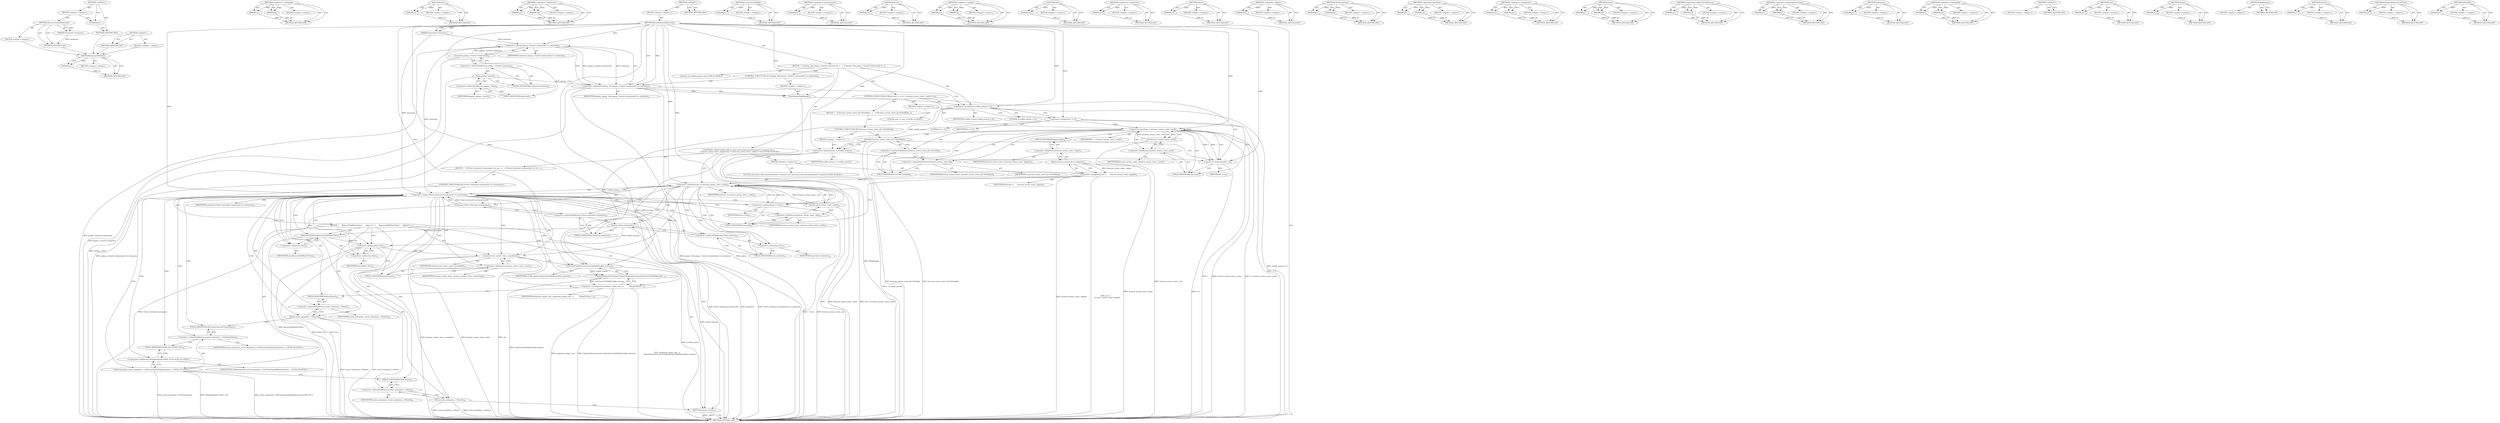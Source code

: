 digraph "&lt;global&gt;" {
vulnerable_218 [label=<(METHOD,RemoveChildView)>];
vulnerable_219 [label=<(PARAM,p1)>];
vulnerable_220 [label=<(BLOCK,&lt;empty&gt;,&lt;empty&gt;)>];
vulnerable_221 [label=<(METHOD_RETURN,ANY)>];
vulnerable_201 [label=<(METHOD,&lt;operator&gt;.notEquals)>];
vulnerable_202 [label=<(PARAM,p1)>];
vulnerable_203 [label=<(PARAM,p2)>];
vulnerable_204 [label=<(BLOCK,&lt;empty&gt;,&lt;empty&gt;)>];
vulnerable_205 [label=<(METHOD_RETURN,ANY)>];
vulnerable_158 [label=<(METHOD,host)>];
vulnerable_159 [label=<(PARAM,p1)>];
vulnerable_160 [label=<(BLOCK,&lt;empty&gt;,&lt;empty&gt;)>];
vulnerable_161 [label=<(METHOD_RETURN,ANY)>];
vulnerable_179 [label=<(METHOD,&lt;operator&gt;.fieldAccess)>];
vulnerable_180 [label=<(PARAM,p1)>];
vulnerable_181 [label=<(PARAM,p2)>];
vulnerable_182 [label=<(BLOCK,&lt;empty&gt;,&lt;empty&gt;)>];
vulnerable_183 [label=<(METHOD_RETURN,ANY)>];
vulnerable_6 [label=<(METHOD,&lt;global&gt;)<SUB>1</SUB>>];
vulnerable_7 [label=<(BLOCK,&lt;empty&gt;,&lt;empty&gt;)<SUB>1</SUB>>];
vulnerable_8 [label=<(METHOD,BrowserActionRemoved)<SUB>1</SUB>>];
vulnerable_9 [label=<(PARAM,Extension* extension)<SUB>1</SUB>>];
vulnerable_10 [label=<(BLOCK,{
  if (popup_ &amp;&amp; popup_-&gt;host()-&gt;extension() =...,{
  if (popup_ &amp;&amp; popup_-&gt;host()-&gt;extension() =...)<SUB>1</SUB>>];
vulnerable_11 [label=<(CONTROL_STRUCTURE,IF,if (popup_ &amp;&amp; popup_-&gt;host()-&gt;extension() == extension))<SUB>2</SUB>>];
vulnerable_12 [label=<(&lt;operator&gt;.logicalAnd,popup_ &amp;&amp; popup_-&gt;host()-&gt;extension() == extension)<SUB>2</SUB>>];
vulnerable_13 [label=<(IDENTIFIER,popup_,popup_ &amp;&amp; popup_-&gt;host()-&gt;extension() == extension)<SUB>2</SUB>>];
vulnerable_14 [label=<(&lt;operator&gt;.equals,popup_-&gt;host()-&gt;extension() == extension)<SUB>2</SUB>>];
vulnerable_15 [label=<(extension,popup_-&gt;host()-&gt;extension())<SUB>2</SUB>>];
vulnerable_16 [label=<(&lt;operator&gt;.indirectFieldAccess,popup_-&gt;host()-&gt;extension)<SUB>2</SUB>>];
vulnerable_17 [label=<(host,popup_-&gt;host())<SUB>2</SUB>>];
vulnerable_18 [label=<(&lt;operator&gt;.indirectFieldAccess,popup_-&gt;host)<SUB>2</SUB>>];
vulnerable_19 [label=<(IDENTIFIER,popup_,popup_-&gt;host())<SUB>2</SUB>>];
vulnerable_20 [label=<(FIELD_IDENTIFIER,host,host)<SUB>2</SUB>>];
vulnerable_21 [label=<(FIELD_IDENTIFIER,extension,extension)<SUB>2</SUB>>];
vulnerable_22 [label=<(IDENTIFIER,extension,popup_-&gt;host()-&gt;extension() == extension)<SUB>2</SUB>>];
vulnerable_23 [label=<(BLOCK,&lt;empty&gt;,&lt;empty&gt;)<SUB>3</SUB>>];
vulnerable_24 [label=<(HidePopup,HidePopup())<SUB>3</SUB>>];
vulnerable_25 [label="<(LOCAL,int visible_actions: int)<SUB>4</SUB>>"];
vulnerable_26 [label=<(&lt;operator&gt;.assignment,visible_actions = 0)<SUB>4</SUB>>];
vulnerable_27 [label=<(IDENTIFIER,visible_actions,visible_actions = 0)<SUB>4</SUB>>];
vulnerable_28 [label=<(LITERAL,0,visible_actions = 0)<SUB>4</SUB>>];
vulnerable_29 [label=<(CONTROL_STRUCTURE,FOR,for (size_t i = 0;i &lt; browser_action_views_.size();++i))<SUB>5</SUB>>];
vulnerable_30 [label=<(BLOCK,&lt;empty&gt;,&lt;empty&gt;)<SUB>5</SUB>>];
vulnerable_31 [label="<(LOCAL,size_t i: size_t)<SUB>5</SUB>>"];
vulnerable_32 [label=<(&lt;operator&gt;.assignment,i = 0)<SUB>5</SUB>>];
vulnerable_33 [label=<(IDENTIFIER,i,i = 0)<SUB>5</SUB>>];
vulnerable_34 [label=<(LITERAL,0,i = 0)<SUB>5</SUB>>];
vulnerable_35 [label=<(&lt;operator&gt;.lessThan,i &lt; browser_action_views_.size())<SUB>5</SUB>>];
vulnerable_36 [label=<(IDENTIFIER,i,i &lt; browser_action_views_.size())<SUB>5</SUB>>];
vulnerable_37 [label=<(size,browser_action_views_.size())<SUB>5</SUB>>];
vulnerable_38 [label=<(&lt;operator&gt;.fieldAccess,browser_action_views_.size)<SUB>5</SUB>>];
vulnerable_39 [label=<(IDENTIFIER,browser_action_views_,browser_action_views_.size())<SUB>5</SUB>>];
vulnerable_40 [label=<(FIELD_IDENTIFIER,size,size)<SUB>5</SUB>>];
vulnerable_41 [label=<(&lt;operator&gt;.preIncrement,++i)<SUB>5</SUB>>];
vulnerable_42 [label=<(IDENTIFIER,i,++i)<SUB>5</SUB>>];
vulnerable_43 [label=<(BLOCK,{
    if (browser_action_views_[i]-&gt;IsVisible()...,{
    if (browser_action_views_[i]-&gt;IsVisible()...)<SUB>5</SUB>>];
vulnerable_44 [label=<(CONTROL_STRUCTURE,IF,if (browser_action_views_[i]-&gt;IsVisible()))<SUB>6</SUB>>];
vulnerable_45 [label=<(IsVisible,browser_action_views_[i]-&gt;IsVisible())<SUB>6</SUB>>];
vulnerable_46 [label=<(&lt;operator&gt;.indirectFieldAccess,browser_action_views_[i]-&gt;IsVisible)<SUB>6</SUB>>];
vulnerable_47 [label=<(&lt;operator&gt;.indirectIndexAccess,browser_action_views_[i])<SUB>6</SUB>>];
vulnerable_48 [label=<(IDENTIFIER,browser_action_views_,browser_action_views_[i]-&gt;IsVisible())<SUB>6</SUB>>];
vulnerable_49 [label=<(IDENTIFIER,i,browser_action_views_[i]-&gt;IsVisible())<SUB>6</SUB>>];
vulnerable_50 [label=<(FIELD_IDENTIFIER,IsVisible,IsVisible)<SUB>6</SUB>>];
vulnerable_51 [label=<(BLOCK,&lt;empty&gt;,&lt;empty&gt;)<SUB>7</SUB>>];
vulnerable_52 [label=<(&lt;operator&gt;.preIncrement,++visible_actions)<SUB>7</SUB>>];
vulnerable_53 [label=<(IDENTIFIER,visible_actions,++visible_actions)<SUB>7</SUB>>];
vulnerable_54 [label="<(CONTROL_STRUCTURE,FOR,for (std::vector&lt;BrowserActionView*&gt;::iterator iter =
       browser_action_views_.begin();iter != browser_action_views_.end();++iter))<SUB>9</SUB>>"];
vulnerable_55 [label=<(BLOCK,&lt;empty&gt;,&lt;empty&gt;)<SUB>9</SUB>>];
vulnerable_56 [label="<(LOCAL,std.vector&lt;BrowserActionView*&gt;.iterator iter: std.vector&lt;BrowserActionView*&gt;.iterator)<SUB>9</SUB>>"];
vulnerable_57 [label=<(&lt;operator&gt;.assignment,iter =
       browser_action_views_.begin())<SUB>9</SUB>>];
vulnerable_58 [label=<(IDENTIFIER,iter,iter =
       browser_action_views_.begin())<SUB>9</SUB>>];
vulnerable_59 [label=<(begin,browser_action_views_.begin())<SUB>10</SUB>>];
vulnerable_60 [label=<(&lt;operator&gt;.fieldAccess,browser_action_views_.begin)<SUB>10</SUB>>];
vulnerable_61 [label=<(IDENTIFIER,browser_action_views_,browser_action_views_.begin())<SUB>10</SUB>>];
vulnerable_62 [label=<(FIELD_IDENTIFIER,begin,begin)<SUB>10</SUB>>];
vulnerable_63 [label=<(&lt;operator&gt;.notEquals,iter != browser_action_views_.end())<SUB>10</SUB>>];
vulnerable_64 [label=<(IDENTIFIER,iter,iter != browser_action_views_.end())<SUB>10</SUB>>];
vulnerable_65 [label=<(end,browser_action_views_.end())<SUB>10</SUB>>];
vulnerable_66 [label=<(&lt;operator&gt;.fieldAccess,browser_action_views_.end)<SUB>10</SUB>>];
vulnerable_67 [label=<(IDENTIFIER,browser_action_views_,browser_action_views_.end())<SUB>10</SUB>>];
vulnerable_68 [label=<(FIELD_IDENTIFIER,end,end)<SUB>10</SUB>>];
vulnerable_69 [label=<(&lt;operator&gt;.preIncrement,++iter)<SUB>11</SUB>>];
vulnerable_70 [label=<(IDENTIFIER,iter,++iter)<SUB>11</SUB>>];
vulnerable_71 [label=<(BLOCK,{
    if ((*iter)-&gt;button()-&gt;extension() == ext...,{
    if ((*iter)-&gt;button()-&gt;extension() == ext...)<SUB>11</SUB>>];
vulnerable_72 [label=<(CONTROL_STRUCTURE,IF,if ((*iter)-&gt;button()-&gt;extension() == extension))<SUB>12</SUB>>];
vulnerable_73 [label=<(&lt;operator&gt;.equals,(*iter)-&gt;button()-&gt;extension() == extension)<SUB>12</SUB>>];
vulnerable_74 [label=<(extension,(*iter)-&gt;button()-&gt;extension())<SUB>12</SUB>>];
vulnerable_75 [label=<(&lt;operator&gt;.indirectFieldAccess,(*iter)-&gt;button()-&gt;extension)<SUB>12</SUB>>];
vulnerable_76 [label=<(button,(*iter)-&gt;button())<SUB>12</SUB>>];
vulnerable_77 [label=<(&lt;operator&gt;.indirectFieldAccess,(*iter)-&gt;button)<SUB>12</SUB>>];
vulnerable_78 [label=<(&lt;operator&gt;.indirection,*iter)<SUB>12</SUB>>];
vulnerable_79 [label=<(IDENTIFIER,iter,(*iter)-&gt;button())<SUB>12</SUB>>];
vulnerable_80 [label=<(FIELD_IDENTIFIER,button,button)<SUB>12</SUB>>];
vulnerable_81 [label=<(FIELD_IDENTIFIER,extension,extension)<SUB>12</SUB>>];
vulnerable_82 [label=<(IDENTIFIER,extension,(*iter)-&gt;button()-&gt;extension() == extension)<SUB>12</SUB>>];
vulnerable_83 [label=<(BLOCK,{
      RemoveChildView(*iter);
      delete *i...,{
      RemoveChildView(*iter);
      delete *i...)<SUB>12</SUB>>];
vulnerable_84 [label=<(RemoveChildView,RemoveChildView(*iter))<SUB>13</SUB>>];
vulnerable_85 [label=<(&lt;operator&gt;.indirection,*iter)<SUB>13</SUB>>];
vulnerable_86 [label=<(IDENTIFIER,iter,RemoveChildView(*iter))<SUB>13</SUB>>];
vulnerable_87 [label=<(&lt;operator&gt;.delete,delete *iter)<SUB>14</SUB>>];
vulnerable_88 [label=<(&lt;operator&gt;.indirection,*iter)<SUB>14</SUB>>];
vulnerable_89 [label=<(IDENTIFIER,iter,delete *iter)<SUB>14</SUB>>];
vulnerable_90 [label=<(erase,browser_action_views_.erase(iter))<SUB>15</SUB>>];
vulnerable_91 [label=<(&lt;operator&gt;.fieldAccess,browser_action_views_.erase)<SUB>15</SUB>>];
vulnerable_92 [label=<(IDENTIFIER,browser_action_views_,browser_action_views_.erase(iter))<SUB>15</SUB>>];
vulnerable_93 [label=<(FIELD_IDENTIFIER,erase,erase)<SUB>15</SUB>>];
vulnerable_94 [label=<(IDENTIFIER,iter,browser_action_views_.erase(iter))<SUB>15</SUB>>];
vulnerable_95 [label=<(&lt;operator&gt;.assignment,animation_target_size_ =
          ClampToNeare...)<SUB>16</SUB>>];
vulnerable_96 [label=<(IDENTIFIER,animation_target_size_,animation_target_size_ =
          ClampToNeare...)<SUB>16</SUB>>];
vulnerable_97 [label=<(ClampToNearestIconCount,ClampToNearestIconCount(IconCountToWidth(visibl...)<SUB>17</SUB>>];
vulnerable_98 [label=<(IconCountToWidth,IconCountToWidth(visible_actions))<SUB>17</SUB>>];
vulnerable_99 [label=<(IDENTIFIER,visible_actions,IconCountToWidth(visible_actions))<SUB>17</SUB>>];
vulnerable_100 [label=<(Reset,resize_animation_-&gt;Reset())<SUB>18</SUB>>];
vulnerable_101 [label=<(&lt;operator&gt;.indirectFieldAccess,resize_animation_-&gt;Reset)<SUB>18</SUB>>];
vulnerable_102 [label=<(IDENTIFIER,resize_animation_,resize_animation_-&gt;Reset())<SUB>18</SUB>>];
vulnerable_103 [label=<(FIELD_IDENTIFIER,Reset,Reset)<SUB>18</SUB>>];
vulnerable_104 [label="<(SetTweenType,resize_animation_-&gt;SetTweenType(SlideAnimation:...)<SUB>19</SUB>>"];
vulnerable_105 [label=<(&lt;operator&gt;.indirectFieldAccess,resize_animation_-&gt;SetTweenType)<SUB>19</SUB>>];
vulnerable_106 [label="<(IDENTIFIER,resize_animation_,resize_animation_-&gt;SetTweenType(SlideAnimation:...)<SUB>19</SUB>>"];
vulnerable_107 [label=<(FIELD_IDENTIFIER,SetTweenType,SetTweenType)<SUB>19</SUB>>];
vulnerable_108 [label="<(&lt;operator&gt;.fieldAccess,SlideAnimation::EASE_OUT)<SUB>19</SUB>>"];
vulnerable_109 [label="<(IDENTIFIER,SlideAnimation,resize_animation_-&gt;SetTweenType(SlideAnimation:...)<SUB>19</SUB>>"];
vulnerable_110 [label=<(FIELD_IDENTIFIER,EASE_OUT,EASE_OUT)<SUB>19</SUB>>];
vulnerable_111 [label=<(Show,resize_animation_-&gt;Show())<SUB>20</SUB>>];
vulnerable_112 [label=<(&lt;operator&gt;.indirectFieldAccess,resize_animation_-&gt;Show)<SUB>20</SUB>>];
vulnerable_113 [label=<(IDENTIFIER,resize_animation_,resize_animation_-&gt;Show())<SUB>20</SUB>>];
vulnerable_114 [label=<(FIELD_IDENTIFIER,Show,Show)<SUB>20</SUB>>];
vulnerable_115 [label=<(RETURN,return;,return;)<SUB>21</SUB>>];
vulnerable_116 [label=<(METHOD_RETURN,void)<SUB>1</SUB>>];
vulnerable_118 [label=<(METHOD_RETURN,ANY)<SUB>1</SUB>>];
vulnerable_235 [label=<(METHOD,IconCountToWidth)>];
vulnerable_236 [label=<(PARAM,p1)>];
vulnerable_237 [label=<(BLOCK,&lt;empty&gt;,&lt;empty&gt;)>];
vulnerable_238 [label=<(METHOD_RETURN,ANY)>];
vulnerable_184 [label=<(METHOD,&lt;operator&gt;.preIncrement)>];
vulnerable_185 [label=<(PARAM,p1)>];
vulnerable_186 [label=<(BLOCK,&lt;empty&gt;,&lt;empty&gt;)>];
vulnerable_187 [label=<(METHOD_RETURN,ANY)>];
vulnerable_239 [label=<(METHOD,Reset)>];
vulnerable_240 [label=<(PARAM,p1)>];
vulnerable_241 [label=<(BLOCK,&lt;empty&gt;,&lt;empty&gt;)>];
vulnerable_242 [label=<(METHOD_RETURN,ANY)>];
vulnerable_144 [label=<(METHOD,&lt;operator&gt;.equals)>];
vulnerable_145 [label=<(PARAM,p1)>];
vulnerable_146 [label=<(PARAM,p2)>];
vulnerable_147 [label=<(BLOCK,&lt;empty&gt;,&lt;empty&gt;)>];
vulnerable_148 [label=<(METHOD_RETURN,ANY)>];
vulnerable_175 [label=<(METHOD,size)>];
vulnerable_176 [label=<(PARAM,p1)>];
vulnerable_177 [label=<(BLOCK,&lt;empty&gt;,&lt;empty&gt;)>];
vulnerable_178 [label=<(METHOD_RETURN,ANY)>];
vulnerable_214 [label=<(METHOD,&lt;operator&gt;.indirection)>];
vulnerable_215 [label=<(PARAM,p1)>];
vulnerable_216 [label=<(BLOCK,&lt;empty&gt;,&lt;empty&gt;)>];
vulnerable_217 [label=<(METHOD_RETURN,ANY)>];
vulnerable_248 [label=<(METHOD,Show)>];
vulnerable_249 [label=<(PARAM,p1)>];
vulnerable_250 [label=<(BLOCK,&lt;empty&gt;,&lt;empty&gt;)>];
vulnerable_251 [label=<(METHOD_RETURN,ANY)>];
vulnerable_222 [label=<(METHOD,&lt;operator&gt;.delete)>];
vulnerable_223 [label=<(PARAM,p1)>];
vulnerable_224 [label=<(BLOCK,&lt;empty&gt;,&lt;empty&gt;)>];
vulnerable_225 [label=<(METHOD_RETURN,ANY)>];
vulnerable_243 [label=<(METHOD,SetTweenType)>];
vulnerable_244 [label=<(PARAM,p1)>];
vulnerable_245 [label=<(PARAM,p2)>];
vulnerable_246 [label=<(BLOCK,&lt;empty&gt;,&lt;empty&gt;)>];
vulnerable_247 [label=<(METHOD_RETURN,ANY)>];
vulnerable_170 [label=<(METHOD,&lt;operator&gt;.lessThan)>];
vulnerable_171 [label=<(PARAM,p1)>];
vulnerable_172 [label=<(PARAM,p2)>];
vulnerable_173 [label=<(BLOCK,&lt;empty&gt;,&lt;empty&gt;)>];
vulnerable_174 [label=<(METHOD_RETURN,ANY)>];
vulnerable_165 [label=<(METHOD,&lt;operator&gt;.assignment)>];
vulnerable_166 [label=<(PARAM,p1)>];
vulnerable_167 [label=<(PARAM,p2)>];
vulnerable_168 [label=<(BLOCK,&lt;empty&gt;,&lt;empty&gt;)>];
vulnerable_169 [label=<(METHOD_RETURN,ANY)>];
vulnerable_226 [label=<(METHOD,erase)>];
vulnerable_227 [label=<(PARAM,p1)>];
vulnerable_228 [label=<(PARAM,p2)>];
vulnerable_229 [label=<(BLOCK,&lt;empty&gt;,&lt;empty&gt;)>];
vulnerable_230 [label=<(METHOD_RETURN,ANY)>];
vulnerable_153 [label=<(METHOD,&lt;operator&gt;.indirectFieldAccess)>];
vulnerable_154 [label=<(PARAM,p1)>];
vulnerable_155 [label=<(PARAM,p2)>];
vulnerable_156 [label=<(BLOCK,&lt;empty&gt;,&lt;empty&gt;)>];
vulnerable_157 [label=<(METHOD_RETURN,ANY)>];
vulnerable_192 [label=<(METHOD,&lt;operator&gt;.indirectIndexAccess)>];
vulnerable_193 [label=<(PARAM,p1)>];
vulnerable_194 [label=<(PARAM,p2)>];
vulnerable_195 [label=<(BLOCK,&lt;empty&gt;,&lt;empty&gt;)>];
vulnerable_196 [label=<(METHOD_RETURN,ANY)>];
vulnerable_149 [label=<(METHOD,extension)>];
vulnerable_150 [label=<(PARAM,p1)>];
vulnerable_151 [label=<(BLOCK,&lt;empty&gt;,&lt;empty&gt;)>];
vulnerable_152 [label=<(METHOD_RETURN,ANY)>];
vulnerable_139 [label=<(METHOD,&lt;operator&gt;.logicalAnd)>];
vulnerable_140 [label=<(PARAM,p1)>];
vulnerable_141 [label=<(PARAM,p2)>];
vulnerable_142 [label=<(BLOCK,&lt;empty&gt;,&lt;empty&gt;)>];
vulnerable_143 [label=<(METHOD_RETURN,ANY)>];
vulnerable_133 [label=<(METHOD,&lt;global&gt;)<SUB>1</SUB>>];
vulnerable_134 [label=<(BLOCK,&lt;empty&gt;,&lt;empty&gt;)>];
vulnerable_135 [label=<(METHOD_RETURN,ANY)>];
vulnerable_206 [label=<(METHOD,end)>];
vulnerable_207 [label=<(PARAM,p1)>];
vulnerable_208 [label=<(BLOCK,&lt;empty&gt;,&lt;empty&gt;)>];
vulnerable_209 [label=<(METHOD_RETURN,ANY)>];
vulnerable_197 [label=<(METHOD,begin)>];
vulnerable_198 [label=<(PARAM,p1)>];
vulnerable_199 [label=<(BLOCK,&lt;empty&gt;,&lt;empty&gt;)>];
vulnerable_200 [label=<(METHOD_RETURN,ANY)>];
vulnerable_162 [label=<(METHOD,HidePopup)>];
vulnerable_163 [label=<(BLOCK,&lt;empty&gt;,&lt;empty&gt;)>];
vulnerable_164 [label=<(METHOD_RETURN,ANY)>];
vulnerable_210 [label=<(METHOD,button)>];
vulnerable_211 [label=<(PARAM,p1)>];
vulnerable_212 [label=<(BLOCK,&lt;empty&gt;,&lt;empty&gt;)>];
vulnerable_213 [label=<(METHOD_RETURN,ANY)>];
vulnerable_231 [label=<(METHOD,ClampToNearestIconCount)>];
vulnerable_232 [label=<(PARAM,p1)>];
vulnerable_233 [label=<(BLOCK,&lt;empty&gt;,&lt;empty&gt;)>];
vulnerable_234 [label=<(METHOD_RETURN,ANY)>];
vulnerable_188 [label=<(METHOD,IsVisible)>];
vulnerable_189 [label=<(PARAM,p1)>];
vulnerable_190 [label=<(BLOCK,&lt;empty&gt;,&lt;empty&gt;)>];
vulnerable_191 [label=<(METHOD_RETURN,ANY)>];
fixed_6 [label=<(METHOD,&lt;global&gt;)<SUB>1</SUB>>];
fixed_7 [label=<(BLOCK,&lt;empty&gt;,&lt;empty&gt;)<SUB>1</SUB>>];
fixed_8 [label=<(METHOD,BrowserActionRemoved)<SUB>1</SUB>>];
fixed_9 [label=<(PARAM,Extension* extension)<SUB>1</SUB>>];
fixed_10 [label=<(BLOCK,&lt;empty&gt;,&lt;empty&gt;)>];
fixed_11 [label=<(METHOD_RETURN,void)<SUB>1</SUB>>];
fixed_13 [label=<(UNKNOWN,,)>];
fixed_14 [label=<(METHOD_RETURN,ANY)<SUB>1</SUB>>];
fixed_23 [label=<(METHOD,&lt;global&gt;)<SUB>1</SUB>>];
fixed_24 [label=<(BLOCK,&lt;empty&gt;,&lt;empty&gt;)>];
fixed_25 [label=<(METHOD_RETURN,ANY)>];
vulnerable_218 -> vulnerable_219  [key=0, label="AST: "];
vulnerable_218 -> vulnerable_219  [key=1, label="DDG: "];
vulnerable_218 -> vulnerable_220  [key=0, label="AST: "];
vulnerable_218 -> vulnerable_221  [key=0, label="AST: "];
vulnerable_218 -> vulnerable_221  [key=1, label="CFG: "];
vulnerable_219 -> vulnerable_221  [key=0, label="DDG: p1"];
vulnerable_201 -> vulnerable_202  [key=0, label="AST: "];
vulnerable_201 -> vulnerable_202  [key=1, label="DDG: "];
vulnerable_201 -> vulnerable_204  [key=0, label="AST: "];
vulnerable_201 -> vulnerable_203  [key=0, label="AST: "];
vulnerable_201 -> vulnerable_203  [key=1, label="DDG: "];
vulnerable_201 -> vulnerable_205  [key=0, label="AST: "];
vulnerable_201 -> vulnerable_205  [key=1, label="CFG: "];
vulnerable_202 -> vulnerable_205  [key=0, label="DDG: p1"];
vulnerable_203 -> vulnerable_205  [key=0, label="DDG: p2"];
vulnerable_158 -> vulnerable_159  [key=0, label="AST: "];
vulnerable_158 -> vulnerable_159  [key=1, label="DDG: "];
vulnerable_158 -> vulnerable_160  [key=0, label="AST: "];
vulnerable_158 -> vulnerable_161  [key=0, label="AST: "];
vulnerable_158 -> vulnerable_161  [key=1, label="CFG: "];
vulnerable_159 -> vulnerable_161  [key=0, label="DDG: p1"];
vulnerable_179 -> vulnerable_180  [key=0, label="AST: "];
vulnerable_179 -> vulnerable_180  [key=1, label="DDG: "];
vulnerable_179 -> vulnerable_182  [key=0, label="AST: "];
vulnerable_179 -> vulnerable_181  [key=0, label="AST: "];
vulnerable_179 -> vulnerable_181  [key=1, label="DDG: "];
vulnerable_179 -> vulnerable_183  [key=0, label="AST: "];
vulnerable_179 -> vulnerable_183  [key=1, label="CFG: "];
vulnerable_180 -> vulnerable_183  [key=0, label="DDG: p1"];
vulnerable_181 -> vulnerable_183  [key=0, label="DDG: p2"];
vulnerable_6 -> vulnerable_7  [key=0, label="AST: "];
vulnerable_6 -> vulnerable_118  [key=0, label="AST: "];
vulnerable_6 -> vulnerable_118  [key=1, label="CFG: "];
vulnerable_7 -> vulnerable_8  [key=0, label="AST: "];
vulnerable_8 -> vulnerable_9  [key=0, label="AST: "];
vulnerable_8 -> vulnerable_9  [key=1, label="DDG: "];
vulnerable_8 -> vulnerable_10  [key=0, label="AST: "];
vulnerable_8 -> vulnerable_116  [key=0, label="AST: "];
vulnerable_8 -> vulnerable_12  [key=0, label="CFG: "];
vulnerable_8 -> vulnerable_12  [key=1, label="DDG: "];
vulnerable_8 -> vulnerable_20  [key=0, label="CFG: "];
vulnerable_8 -> vulnerable_26  [key=0, label="DDG: "];
vulnerable_8 -> vulnerable_24  [key=0, label="DDG: "];
vulnerable_8 -> vulnerable_32  [key=0, label="DDG: "];
vulnerable_8 -> vulnerable_35  [key=0, label="DDG: "];
vulnerable_8 -> vulnerable_41  [key=0, label="DDG: "];
vulnerable_8 -> vulnerable_63  [key=0, label="DDG: "];
vulnerable_8 -> vulnerable_69  [key=0, label="DDG: "];
vulnerable_8 -> vulnerable_14  [key=0, label="DDG: "];
vulnerable_8 -> vulnerable_73  [key=0, label="DDG: "];
vulnerable_8 -> vulnerable_115  [key=0, label="DDG: "];
vulnerable_8 -> vulnerable_52  [key=0, label="DDG: "];
vulnerable_8 -> vulnerable_90  [key=0, label="DDG: "];
vulnerable_8 -> vulnerable_98  [key=0, label="DDG: "];
vulnerable_9 -> vulnerable_14  [key=0, label="DDG: extension"];
vulnerable_9 -> vulnerable_73  [key=0, label="DDG: extension"];
vulnerable_10 -> vulnerable_11  [key=0, label="AST: "];
vulnerable_10 -> vulnerable_25  [key=0, label="AST: "];
vulnerable_10 -> vulnerable_26  [key=0, label="AST: "];
vulnerable_10 -> vulnerable_29  [key=0, label="AST: "];
vulnerable_10 -> vulnerable_54  [key=0, label="AST: "];
vulnerable_11 -> vulnerable_12  [key=0, label="AST: "];
vulnerable_11 -> vulnerable_23  [key=0, label="AST: "];
vulnerable_12 -> vulnerable_13  [key=0, label="AST: "];
vulnerable_12 -> vulnerable_14  [key=0, label="AST: "];
vulnerable_12 -> vulnerable_24  [key=0, label="CFG: "];
vulnerable_12 -> vulnerable_24  [key=1, label="CDG: "];
vulnerable_12 -> vulnerable_26  [key=0, label="CFG: "];
vulnerable_12 -> vulnerable_116  [key=0, label="DDG: popup_"];
vulnerable_12 -> vulnerable_116  [key=1, label="DDG: popup_-&gt;host()-&gt;extension() == extension"];
vulnerable_12 -> vulnerable_116  [key=2, label="DDG: popup_ &amp;&amp; popup_-&gt;host()-&gt;extension() == extension"];
vulnerable_14 -> vulnerable_15  [key=0, label="AST: "];
vulnerable_14 -> vulnerable_22  [key=0, label="AST: "];
vulnerable_14 -> vulnerable_12  [key=0, label="CFG: "];
vulnerable_14 -> vulnerable_12  [key=1, label="DDG: popup_-&gt;host()-&gt;extension()"];
vulnerable_14 -> vulnerable_12  [key=2, label="DDG: extension"];
vulnerable_14 -> vulnerable_116  [key=0, label="DDG: popup_-&gt;host()-&gt;extension()"];
vulnerable_14 -> vulnerable_73  [key=0, label="DDG: extension"];
vulnerable_15 -> vulnerable_16  [key=0, label="AST: "];
vulnerable_15 -> vulnerable_14  [key=0, label="CFG: "];
vulnerable_15 -> vulnerable_14  [key=1, label="DDG: popup_-&gt;host()-&gt;extension"];
vulnerable_15 -> vulnerable_116  [key=0, label="DDG: popup_-&gt;host()-&gt;extension"];
vulnerable_16 -> vulnerable_17  [key=0, label="AST: "];
vulnerable_16 -> vulnerable_21  [key=0, label="AST: "];
vulnerable_16 -> vulnerable_15  [key=0, label="CFG: "];
vulnerable_17 -> vulnerable_18  [key=0, label="AST: "];
vulnerable_17 -> vulnerable_21  [key=0, label="CFG: "];
vulnerable_17 -> vulnerable_116  [key=0, label="DDG: popup_-&gt;host"];
vulnerable_17 -> vulnerable_12  [key=0, label="DDG: popup_-&gt;host"];
vulnerable_18 -> vulnerable_19  [key=0, label="AST: "];
vulnerable_18 -> vulnerable_20  [key=0, label="AST: "];
vulnerable_18 -> vulnerable_17  [key=0, label="CFG: "];
vulnerable_20 -> vulnerable_18  [key=0, label="CFG: "];
vulnerable_21 -> vulnerable_16  [key=0, label="CFG: "];
vulnerable_23 -> vulnerable_24  [key=0, label="AST: "];
vulnerable_24 -> vulnerable_26  [key=0, label="CFG: "];
vulnerable_24 -> vulnerable_116  [key=0, label="DDG: HidePopup()"];
vulnerable_26 -> vulnerable_27  [key=0, label="AST: "];
vulnerable_26 -> vulnerable_28  [key=0, label="AST: "];
vulnerable_26 -> vulnerable_32  [key=0, label="CFG: "];
vulnerable_26 -> vulnerable_116  [key=0, label="DDG: visible_actions = 0"];
vulnerable_26 -> vulnerable_52  [key=0, label="DDG: visible_actions"];
vulnerable_26 -> vulnerable_98  [key=0, label="DDG: visible_actions"];
vulnerable_29 -> vulnerable_30  [key=0, label="AST: "];
vulnerable_29 -> vulnerable_35  [key=0, label="AST: "];
vulnerable_29 -> vulnerable_41  [key=0, label="AST: "];
vulnerable_29 -> vulnerable_43  [key=0, label="AST: "];
vulnerable_30 -> vulnerable_31  [key=0, label="AST: "];
vulnerable_30 -> vulnerable_32  [key=0, label="AST: "];
vulnerable_32 -> vulnerable_33  [key=0, label="AST: "];
vulnerable_32 -> vulnerable_34  [key=0, label="AST: "];
vulnerable_32 -> vulnerable_40  [key=0, label="CFG: "];
vulnerable_32 -> vulnerable_116  [key=0, label="DDG: i = 0"];
vulnerable_32 -> vulnerable_35  [key=0, label="DDG: i"];
vulnerable_35 -> vulnerable_36  [key=0, label="AST: "];
vulnerable_35 -> vulnerable_37  [key=0, label="AST: "];
vulnerable_35 -> vulnerable_37  [key=1, label="CDG: "];
vulnerable_35 -> vulnerable_47  [key=0, label="CFG: "];
vulnerable_35 -> vulnerable_47  [key=1, label="CDG: "];
vulnerable_35 -> vulnerable_62  [key=0, label="CFG: "];
vulnerable_35 -> vulnerable_116  [key=0, label="DDG: i"];
vulnerable_35 -> vulnerable_116  [key=1, label="DDG: browser_action_views_.size()"];
vulnerable_35 -> vulnerable_116  [key=2, label="DDG: i &lt; browser_action_views_.size()"];
vulnerable_35 -> vulnerable_41  [key=0, label="DDG: i"];
vulnerable_35 -> vulnerable_41  [key=1, label="CDG: "];
vulnerable_35 -> vulnerable_46  [key=0, label="CDG: "];
vulnerable_35 -> vulnerable_38  [key=0, label="CDG: "];
vulnerable_35 -> vulnerable_45  [key=0, label="CDG: "];
vulnerable_35 -> vulnerable_40  [key=0, label="CDG: "];
vulnerable_35 -> vulnerable_50  [key=0, label="CDG: "];
vulnerable_35 -> vulnerable_35  [key=0, label="CDG: "];
vulnerable_37 -> vulnerable_38  [key=0, label="AST: "];
vulnerable_37 -> vulnerable_35  [key=0, label="CFG: "];
vulnerable_37 -> vulnerable_35  [key=1, label="DDG: browser_action_views_.size"];
vulnerable_37 -> vulnerable_116  [key=0, label="DDG: browser_action_views_.size"];
vulnerable_38 -> vulnerable_39  [key=0, label="AST: "];
vulnerable_38 -> vulnerable_40  [key=0, label="AST: "];
vulnerable_38 -> vulnerable_37  [key=0, label="CFG: "];
vulnerable_40 -> vulnerable_38  [key=0, label="CFG: "];
vulnerable_41 -> vulnerable_42  [key=0, label="AST: "];
vulnerable_41 -> vulnerable_40  [key=0, label="CFG: "];
vulnerable_41 -> vulnerable_116  [key=0, label="DDG: ++i"];
vulnerable_41 -> vulnerable_35  [key=0, label="DDG: i"];
vulnerable_43 -> vulnerable_44  [key=0, label="AST: "];
vulnerable_44 -> vulnerable_45  [key=0, label="AST: "];
vulnerable_44 -> vulnerable_51  [key=0, label="AST: "];
vulnerable_45 -> vulnerable_46  [key=0, label="AST: "];
vulnerable_45 -> vulnerable_52  [key=0, label="CFG: "];
vulnerable_45 -> vulnerable_52  [key=1, label="CDG: "];
vulnerable_45 -> vulnerable_41  [key=0, label="CFG: "];
vulnerable_45 -> vulnerable_116  [key=0, label="DDG: browser_action_views_[i]-&gt;IsVisible"];
vulnerable_45 -> vulnerable_116  [key=1, label="DDG: browser_action_views_[i]-&gt;IsVisible()"];
vulnerable_46 -> vulnerable_47  [key=0, label="AST: "];
vulnerable_46 -> vulnerable_50  [key=0, label="AST: "];
vulnerable_46 -> vulnerable_45  [key=0, label="CFG: "];
vulnerable_47 -> vulnerable_48  [key=0, label="AST: "];
vulnerable_47 -> vulnerable_49  [key=0, label="AST: "];
vulnerable_47 -> vulnerable_50  [key=0, label="CFG: "];
vulnerable_50 -> vulnerable_46  [key=0, label="CFG: "];
vulnerable_51 -> vulnerable_52  [key=0, label="AST: "];
vulnerable_52 -> vulnerable_53  [key=0, label="AST: "];
vulnerable_52 -> vulnerable_41  [key=0, label="CFG: "];
vulnerable_52 -> vulnerable_116  [key=0, label="DDG: ++visible_actions"];
vulnerable_52 -> vulnerable_98  [key=0, label="DDG: visible_actions"];
vulnerable_54 -> vulnerable_55  [key=0, label="AST: "];
vulnerable_54 -> vulnerable_63  [key=0, label="AST: "];
vulnerable_54 -> vulnerable_69  [key=0, label="AST: "];
vulnerable_54 -> vulnerable_71  [key=0, label="AST: "];
vulnerable_55 -> vulnerable_56  [key=0, label="AST: "];
vulnerable_55 -> vulnerable_57  [key=0, label="AST: "];
vulnerable_57 -> vulnerable_58  [key=0, label="AST: "];
vulnerable_57 -> vulnerable_59  [key=0, label="AST: "];
vulnerable_57 -> vulnerable_68  [key=0, label="CFG: "];
vulnerable_57 -> vulnerable_116  [key=0, label="DDG: browser_action_views_.begin()"];
vulnerable_57 -> vulnerable_116  [key=1, label="DDG: iter =
       browser_action_views_.begin()"];
vulnerable_57 -> vulnerable_63  [key=0, label="DDG: iter"];
vulnerable_59 -> vulnerable_60  [key=0, label="AST: "];
vulnerable_59 -> vulnerable_57  [key=0, label="CFG: "];
vulnerable_59 -> vulnerable_57  [key=1, label="DDG: browser_action_views_.begin"];
vulnerable_59 -> vulnerable_116  [key=0, label="DDG: browser_action_views_.begin"];
vulnerable_60 -> vulnerable_61  [key=0, label="AST: "];
vulnerable_60 -> vulnerable_62  [key=0, label="AST: "];
vulnerable_60 -> vulnerable_59  [key=0, label="CFG: "];
vulnerable_62 -> vulnerable_60  [key=0, label="CFG: "];
vulnerable_63 -> vulnerable_64  [key=0, label="AST: "];
vulnerable_63 -> vulnerable_65  [key=0, label="AST: "];
vulnerable_63 -> vulnerable_116  [key=0, label="CFG: "];
vulnerable_63 -> vulnerable_116  [key=1, label="DDG: browser_action_views_.end()"];
vulnerable_63 -> vulnerable_116  [key=2, label="DDG: iter != browser_action_views_.end()"];
vulnerable_63 -> vulnerable_78  [key=0, label="CFG: "];
vulnerable_63 -> vulnerable_78  [key=1, label="CDG: "];
vulnerable_63 -> vulnerable_69  [key=0, label="DDG: iter"];
vulnerable_63 -> vulnerable_90  [key=0, label="DDG: iter"];
vulnerable_63 -> vulnerable_73  [key=0, label="CDG: "];
vulnerable_63 -> vulnerable_77  [key=0, label="CDG: "];
vulnerable_63 -> vulnerable_75  [key=0, label="CDG: "];
vulnerable_63 -> vulnerable_81  [key=0, label="CDG: "];
vulnerable_63 -> vulnerable_74  [key=0, label="CDG: "];
vulnerable_63 -> vulnerable_76  [key=0, label="CDG: "];
vulnerable_63 -> vulnerable_80  [key=0, label="CDG: "];
vulnerable_65 -> vulnerable_66  [key=0, label="AST: "];
vulnerable_65 -> vulnerable_63  [key=0, label="CFG: "];
vulnerable_65 -> vulnerable_63  [key=1, label="DDG: browser_action_views_.end"];
vulnerable_65 -> vulnerable_116  [key=0, label="DDG: browser_action_views_.end"];
vulnerable_66 -> vulnerable_67  [key=0, label="AST: "];
vulnerable_66 -> vulnerable_68  [key=0, label="AST: "];
vulnerable_66 -> vulnerable_65  [key=0, label="CFG: "];
vulnerable_68 -> vulnerable_66  [key=0, label="CFG: "];
vulnerable_69 -> vulnerable_70  [key=0, label="AST: "];
vulnerable_69 -> vulnerable_68  [key=0, label="CFG: "];
vulnerable_69 -> vulnerable_116  [key=0, label="DDG: ++iter"];
vulnerable_69 -> vulnerable_63  [key=0, label="DDG: iter"];
vulnerable_71 -> vulnerable_72  [key=0, label="AST: "];
vulnerable_72 -> vulnerable_73  [key=0, label="AST: "];
vulnerable_72 -> vulnerable_83  [key=0, label="AST: "];
vulnerable_73 -> vulnerable_74  [key=0, label="AST: "];
vulnerable_73 -> vulnerable_82  [key=0, label="AST: "];
vulnerable_73 -> vulnerable_85  [key=0, label="CFG: "];
vulnerable_73 -> vulnerable_85  [key=1, label="CDG: "];
vulnerable_73 -> vulnerable_69  [key=0, label="CFG: "];
vulnerable_73 -> vulnerable_69  [key=1, label="CDG: "];
vulnerable_73 -> vulnerable_116  [key=0, label="DDG: (*iter)-&gt;button()-&gt;extension()"];
vulnerable_73 -> vulnerable_116  [key=1, label="DDG: extension"];
vulnerable_73 -> vulnerable_116  [key=2, label="DDG: (*iter)-&gt;button()-&gt;extension() == extension"];
vulnerable_73 -> vulnerable_107  [key=0, label="CDG: "];
vulnerable_73 -> vulnerable_115  [key=0, label="CDG: "];
vulnerable_73 -> vulnerable_68  [key=0, label="CDG: "];
vulnerable_73 -> vulnerable_66  [key=0, label="CDG: "];
vulnerable_73 -> vulnerable_98  [key=0, label="CDG: "];
vulnerable_73 -> vulnerable_84  [key=0, label="CDG: "];
vulnerable_73 -> vulnerable_114  [key=0, label="CDG: "];
vulnerable_73 -> vulnerable_103  [key=0, label="CDG: "];
vulnerable_73 -> vulnerable_104  [key=0, label="CDG: "];
vulnerable_73 -> vulnerable_95  [key=0, label="CDG: "];
vulnerable_73 -> vulnerable_65  [key=0, label="CDG: "];
vulnerable_73 -> vulnerable_87  [key=0, label="CDG: "];
vulnerable_73 -> vulnerable_97  [key=0, label="CDG: "];
vulnerable_73 -> vulnerable_91  [key=0, label="CDG: "];
vulnerable_73 -> vulnerable_112  [key=0, label="CDG: "];
vulnerable_73 -> vulnerable_93  [key=0, label="CDG: "];
vulnerable_73 -> vulnerable_101  [key=0, label="CDG: "];
vulnerable_73 -> vulnerable_90  [key=0, label="CDG: "];
vulnerable_73 -> vulnerable_105  [key=0, label="CDG: "];
vulnerable_73 -> vulnerable_100  [key=0, label="CDG: "];
vulnerable_73 -> vulnerable_88  [key=0, label="CDG: "];
vulnerable_73 -> vulnerable_110  [key=0, label="CDG: "];
vulnerable_73 -> vulnerable_63  [key=0, label="CDG: "];
vulnerable_73 -> vulnerable_108  [key=0, label="CDG: "];
vulnerable_73 -> vulnerable_111  [key=0, label="CDG: "];
vulnerable_74 -> vulnerable_75  [key=0, label="AST: "];
vulnerable_74 -> vulnerable_73  [key=0, label="CFG: "];
vulnerable_74 -> vulnerable_73  [key=1, label="DDG: (*iter)-&gt;button()-&gt;extension"];
vulnerable_74 -> vulnerable_116  [key=0, label="DDG: (*iter)-&gt;button()-&gt;extension"];
vulnerable_75 -> vulnerable_76  [key=0, label="AST: "];
vulnerable_75 -> vulnerable_81  [key=0, label="AST: "];
vulnerable_75 -> vulnerable_74  [key=0, label="CFG: "];
vulnerable_76 -> vulnerable_77  [key=0, label="AST: "];
vulnerable_76 -> vulnerable_81  [key=0, label="CFG: "];
vulnerable_76 -> vulnerable_116  [key=0, label="DDG: (*iter)-&gt;button"];
vulnerable_76 -> vulnerable_84  [key=0, label="DDG: (*iter)-&gt;button"];
vulnerable_76 -> vulnerable_87  [key=0, label="DDG: (*iter)-&gt;button"];
vulnerable_77 -> vulnerable_78  [key=0, label="AST: "];
vulnerable_77 -> vulnerable_80  [key=0, label="AST: "];
vulnerable_77 -> vulnerable_76  [key=0, label="CFG: "];
vulnerable_78 -> vulnerable_79  [key=0, label="AST: "];
vulnerable_78 -> vulnerable_80  [key=0, label="CFG: "];
vulnerable_80 -> vulnerable_77  [key=0, label="CFG: "];
vulnerable_81 -> vulnerable_75  [key=0, label="CFG: "];
vulnerable_83 -> vulnerable_84  [key=0, label="AST: "];
vulnerable_83 -> vulnerable_87  [key=0, label="AST: "];
vulnerable_83 -> vulnerable_90  [key=0, label="AST: "];
vulnerable_83 -> vulnerable_95  [key=0, label="AST: "];
vulnerable_83 -> vulnerable_100  [key=0, label="AST: "];
vulnerable_83 -> vulnerable_104  [key=0, label="AST: "];
vulnerable_83 -> vulnerable_111  [key=0, label="AST: "];
vulnerable_83 -> vulnerable_115  [key=0, label="AST: "];
vulnerable_84 -> vulnerable_85  [key=0, label="AST: "];
vulnerable_84 -> vulnerable_88  [key=0, label="CFG: "];
vulnerable_84 -> vulnerable_116  [key=0, label="DDG: RemoveChildView(*iter)"];
vulnerable_84 -> vulnerable_87  [key=0, label="DDG: *iter"];
vulnerable_85 -> vulnerable_86  [key=0, label="AST: "];
vulnerable_85 -> vulnerable_84  [key=0, label="CFG: "];
vulnerable_87 -> vulnerable_88  [key=0, label="AST: "];
vulnerable_87 -> vulnerable_93  [key=0, label="CFG: "];
vulnerable_87 -> vulnerable_116  [key=0, label="DDG: *iter"];
vulnerable_87 -> vulnerable_116  [key=1, label="DDG: delete *iter"];
vulnerable_87 -> vulnerable_90  [key=0, label="DDG: *iter"];
vulnerable_88 -> vulnerable_89  [key=0, label="AST: "];
vulnerable_88 -> vulnerable_87  [key=0, label="CFG: "];
vulnerable_90 -> vulnerable_91  [key=0, label="AST: "];
vulnerable_90 -> vulnerable_94  [key=0, label="AST: "];
vulnerable_90 -> vulnerable_98  [key=0, label="CFG: "];
vulnerable_90 -> vulnerable_116  [key=0, label="DDG: browser_action_views_.erase"];
vulnerable_90 -> vulnerable_116  [key=1, label="DDG: iter"];
vulnerable_90 -> vulnerable_116  [key=2, label="DDG: browser_action_views_.erase(iter)"];
vulnerable_91 -> vulnerable_92  [key=0, label="AST: "];
vulnerable_91 -> vulnerable_93  [key=0, label="AST: "];
vulnerable_91 -> vulnerable_90  [key=0, label="CFG: "];
vulnerable_93 -> vulnerable_91  [key=0, label="CFG: "];
vulnerable_95 -> vulnerable_96  [key=0, label="AST: "];
vulnerable_95 -> vulnerable_97  [key=0, label="AST: "];
vulnerable_95 -> vulnerable_103  [key=0, label="CFG: "];
vulnerable_95 -> vulnerable_116  [key=0, label="DDG: ClampToNearestIconCount(IconCountToWidth(visible_actions))"];
vulnerable_95 -> vulnerable_116  [key=1, label="DDG: animation_target_size_ =
          ClampToNearestIconCount(IconCountToWidth(visible_actions))"];
vulnerable_95 -> vulnerable_116  [key=2, label="DDG: animation_target_size_"];
vulnerable_97 -> vulnerable_98  [key=0, label="AST: "];
vulnerable_97 -> vulnerable_95  [key=0, label="CFG: "];
vulnerable_97 -> vulnerable_95  [key=1, label="DDG: IconCountToWidth(visible_actions)"];
vulnerable_97 -> vulnerable_116  [key=0, label="DDG: IconCountToWidth(visible_actions)"];
vulnerable_98 -> vulnerable_99  [key=0, label="AST: "];
vulnerable_98 -> vulnerable_97  [key=0, label="CFG: "];
vulnerable_98 -> vulnerable_97  [key=1, label="DDG: visible_actions"];
vulnerable_98 -> vulnerable_116  [key=0, label="DDG: visible_actions"];
vulnerable_100 -> vulnerable_101  [key=0, label="AST: "];
vulnerable_100 -> vulnerable_107  [key=0, label="CFG: "];
vulnerable_100 -> vulnerable_116  [key=0, label="DDG: resize_animation_-&gt;Reset"];
vulnerable_100 -> vulnerable_116  [key=1, label="DDG: resize_animation_-&gt;Reset()"];
vulnerable_101 -> vulnerable_102  [key=0, label="AST: "];
vulnerable_101 -> vulnerable_103  [key=0, label="AST: "];
vulnerable_101 -> vulnerable_100  [key=0, label="CFG: "];
vulnerable_103 -> vulnerable_101  [key=0, label="CFG: "];
vulnerable_104 -> vulnerable_105  [key=0, label="AST: "];
vulnerable_104 -> vulnerable_108  [key=0, label="AST: "];
vulnerable_104 -> vulnerable_114  [key=0, label="CFG: "];
vulnerable_104 -> vulnerable_116  [key=0, label="DDG: resize_animation_-&gt;SetTweenType"];
vulnerable_104 -> vulnerable_116  [key=1, label="DDG: SlideAnimation::EASE_OUT"];
vulnerable_104 -> vulnerable_116  [key=2, label="DDG: resize_animation_-&gt;SetTweenType(SlideAnimation::EASE_OUT)"];
vulnerable_105 -> vulnerable_106  [key=0, label="AST: "];
vulnerable_105 -> vulnerable_107  [key=0, label="AST: "];
vulnerable_105 -> vulnerable_110  [key=0, label="CFG: "];
vulnerable_107 -> vulnerable_105  [key=0, label="CFG: "];
vulnerable_108 -> vulnerable_109  [key=0, label="AST: "];
vulnerable_108 -> vulnerable_110  [key=0, label="AST: "];
vulnerable_108 -> vulnerable_104  [key=0, label="CFG: "];
vulnerable_110 -> vulnerable_108  [key=0, label="CFG: "];
vulnerable_111 -> vulnerable_112  [key=0, label="AST: "];
vulnerable_111 -> vulnerable_115  [key=0, label="CFG: "];
vulnerable_111 -> vulnerable_116  [key=0, label="DDG: resize_animation_-&gt;Show"];
vulnerable_111 -> vulnerable_116  [key=1, label="DDG: resize_animation_-&gt;Show()"];
vulnerable_112 -> vulnerable_113  [key=0, label="AST: "];
vulnerable_112 -> vulnerable_114  [key=0, label="AST: "];
vulnerable_112 -> vulnerable_111  [key=0, label="CFG: "];
vulnerable_114 -> vulnerable_112  [key=0, label="CFG: "];
vulnerable_115 -> vulnerable_116  [key=0, label="CFG: "];
vulnerable_115 -> vulnerable_116  [key=1, label="DDG: &lt;RET&gt;"];
vulnerable_235 -> vulnerable_236  [key=0, label="AST: "];
vulnerable_235 -> vulnerable_236  [key=1, label="DDG: "];
vulnerable_235 -> vulnerable_237  [key=0, label="AST: "];
vulnerable_235 -> vulnerable_238  [key=0, label="AST: "];
vulnerable_235 -> vulnerable_238  [key=1, label="CFG: "];
vulnerable_236 -> vulnerable_238  [key=0, label="DDG: p1"];
vulnerable_184 -> vulnerable_185  [key=0, label="AST: "];
vulnerable_184 -> vulnerable_185  [key=1, label="DDG: "];
vulnerable_184 -> vulnerable_186  [key=0, label="AST: "];
vulnerable_184 -> vulnerable_187  [key=0, label="AST: "];
vulnerable_184 -> vulnerable_187  [key=1, label="CFG: "];
vulnerable_185 -> vulnerable_187  [key=0, label="DDG: p1"];
vulnerable_239 -> vulnerable_240  [key=0, label="AST: "];
vulnerable_239 -> vulnerable_240  [key=1, label="DDG: "];
vulnerable_239 -> vulnerable_241  [key=0, label="AST: "];
vulnerable_239 -> vulnerable_242  [key=0, label="AST: "];
vulnerable_239 -> vulnerable_242  [key=1, label="CFG: "];
vulnerable_240 -> vulnerable_242  [key=0, label="DDG: p1"];
vulnerable_144 -> vulnerable_145  [key=0, label="AST: "];
vulnerable_144 -> vulnerable_145  [key=1, label="DDG: "];
vulnerable_144 -> vulnerable_147  [key=0, label="AST: "];
vulnerable_144 -> vulnerable_146  [key=0, label="AST: "];
vulnerable_144 -> vulnerable_146  [key=1, label="DDG: "];
vulnerable_144 -> vulnerable_148  [key=0, label="AST: "];
vulnerable_144 -> vulnerable_148  [key=1, label="CFG: "];
vulnerable_145 -> vulnerable_148  [key=0, label="DDG: p1"];
vulnerable_146 -> vulnerable_148  [key=0, label="DDG: p2"];
vulnerable_175 -> vulnerable_176  [key=0, label="AST: "];
vulnerable_175 -> vulnerable_176  [key=1, label="DDG: "];
vulnerable_175 -> vulnerable_177  [key=0, label="AST: "];
vulnerable_175 -> vulnerable_178  [key=0, label="AST: "];
vulnerable_175 -> vulnerable_178  [key=1, label="CFG: "];
vulnerable_176 -> vulnerable_178  [key=0, label="DDG: p1"];
vulnerable_214 -> vulnerable_215  [key=0, label="AST: "];
vulnerable_214 -> vulnerable_215  [key=1, label="DDG: "];
vulnerable_214 -> vulnerable_216  [key=0, label="AST: "];
vulnerable_214 -> vulnerable_217  [key=0, label="AST: "];
vulnerable_214 -> vulnerable_217  [key=1, label="CFG: "];
vulnerable_215 -> vulnerable_217  [key=0, label="DDG: p1"];
vulnerable_248 -> vulnerable_249  [key=0, label="AST: "];
vulnerable_248 -> vulnerable_249  [key=1, label="DDG: "];
vulnerable_248 -> vulnerable_250  [key=0, label="AST: "];
vulnerable_248 -> vulnerable_251  [key=0, label="AST: "];
vulnerable_248 -> vulnerable_251  [key=1, label="CFG: "];
vulnerable_249 -> vulnerable_251  [key=0, label="DDG: p1"];
vulnerable_222 -> vulnerable_223  [key=0, label="AST: "];
vulnerable_222 -> vulnerable_223  [key=1, label="DDG: "];
vulnerable_222 -> vulnerable_224  [key=0, label="AST: "];
vulnerable_222 -> vulnerable_225  [key=0, label="AST: "];
vulnerable_222 -> vulnerable_225  [key=1, label="CFG: "];
vulnerable_223 -> vulnerable_225  [key=0, label="DDG: p1"];
vulnerable_243 -> vulnerable_244  [key=0, label="AST: "];
vulnerable_243 -> vulnerable_244  [key=1, label="DDG: "];
vulnerable_243 -> vulnerable_246  [key=0, label="AST: "];
vulnerable_243 -> vulnerable_245  [key=0, label="AST: "];
vulnerable_243 -> vulnerable_245  [key=1, label="DDG: "];
vulnerable_243 -> vulnerable_247  [key=0, label="AST: "];
vulnerable_243 -> vulnerable_247  [key=1, label="CFG: "];
vulnerable_244 -> vulnerable_247  [key=0, label="DDG: p1"];
vulnerable_245 -> vulnerable_247  [key=0, label="DDG: p2"];
vulnerable_170 -> vulnerable_171  [key=0, label="AST: "];
vulnerable_170 -> vulnerable_171  [key=1, label="DDG: "];
vulnerable_170 -> vulnerable_173  [key=0, label="AST: "];
vulnerable_170 -> vulnerable_172  [key=0, label="AST: "];
vulnerable_170 -> vulnerable_172  [key=1, label="DDG: "];
vulnerable_170 -> vulnerable_174  [key=0, label="AST: "];
vulnerable_170 -> vulnerable_174  [key=1, label="CFG: "];
vulnerable_171 -> vulnerable_174  [key=0, label="DDG: p1"];
vulnerable_172 -> vulnerable_174  [key=0, label="DDG: p2"];
vulnerable_165 -> vulnerable_166  [key=0, label="AST: "];
vulnerable_165 -> vulnerable_166  [key=1, label="DDG: "];
vulnerable_165 -> vulnerable_168  [key=0, label="AST: "];
vulnerable_165 -> vulnerable_167  [key=0, label="AST: "];
vulnerable_165 -> vulnerable_167  [key=1, label="DDG: "];
vulnerable_165 -> vulnerable_169  [key=0, label="AST: "];
vulnerable_165 -> vulnerable_169  [key=1, label="CFG: "];
vulnerable_166 -> vulnerable_169  [key=0, label="DDG: p1"];
vulnerable_167 -> vulnerable_169  [key=0, label="DDG: p2"];
vulnerable_226 -> vulnerable_227  [key=0, label="AST: "];
vulnerable_226 -> vulnerable_227  [key=1, label="DDG: "];
vulnerable_226 -> vulnerable_229  [key=0, label="AST: "];
vulnerable_226 -> vulnerable_228  [key=0, label="AST: "];
vulnerable_226 -> vulnerable_228  [key=1, label="DDG: "];
vulnerable_226 -> vulnerable_230  [key=0, label="AST: "];
vulnerable_226 -> vulnerable_230  [key=1, label="CFG: "];
vulnerable_227 -> vulnerable_230  [key=0, label="DDG: p1"];
vulnerable_228 -> vulnerable_230  [key=0, label="DDG: p2"];
vulnerable_153 -> vulnerable_154  [key=0, label="AST: "];
vulnerable_153 -> vulnerable_154  [key=1, label="DDG: "];
vulnerable_153 -> vulnerable_156  [key=0, label="AST: "];
vulnerable_153 -> vulnerable_155  [key=0, label="AST: "];
vulnerable_153 -> vulnerable_155  [key=1, label="DDG: "];
vulnerable_153 -> vulnerable_157  [key=0, label="AST: "];
vulnerable_153 -> vulnerable_157  [key=1, label="CFG: "];
vulnerable_154 -> vulnerable_157  [key=0, label="DDG: p1"];
vulnerable_155 -> vulnerable_157  [key=0, label="DDG: p2"];
vulnerable_192 -> vulnerable_193  [key=0, label="AST: "];
vulnerable_192 -> vulnerable_193  [key=1, label="DDG: "];
vulnerable_192 -> vulnerable_195  [key=0, label="AST: "];
vulnerable_192 -> vulnerable_194  [key=0, label="AST: "];
vulnerable_192 -> vulnerable_194  [key=1, label="DDG: "];
vulnerable_192 -> vulnerable_196  [key=0, label="AST: "];
vulnerable_192 -> vulnerable_196  [key=1, label="CFG: "];
vulnerable_193 -> vulnerable_196  [key=0, label="DDG: p1"];
vulnerable_194 -> vulnerable_196  [key=0, label="DDG: p2"];
vulnerable_149 -> vulnerable_150  [key=0, label="AST: "];
vulnerable_149 -> vulnerable_150  [key=1, label="DDG: "];
vulnerable_149 -> vulnerable_151  [key=0, label="AST: "];
vulnerable_149 -> vulnerable_152  [key=0, label="AST: "];
vulnerable_149 -> vulnerable_152  [key=1, label="CFG: "];
vulnerable_150 -> vulnerable_152  [key=0, label="DDG: p1"];
vulnerable_139 -> vulnerable_140  [key=0, label="AST: "];
vulnerable_139 -> vulnerable_140  [key=1, label="DDG: "];
vulnerable_139 -> vulnerable_142  [key=0, label="AST: "];
vulnerable_139 -> vulnerable_141  [key=0, label="AST: "];
vulnerable_139 -> vulnerable_141  [key=1, label="DDG: "];
vulnerable_139 -> vulnerable_143  [key=0, label="AST: "];
vulnerable_139 -> vulnerable_143  [key=1, label="CFG: "];
vulnerable_140 -> vulnerable_143  [key=0, label="DDG: p1"];
vulnerable_141 -> vulnerable_143  [key=0, label="DDG: p2"];
vulnerable_133 -> vulnerable_134  [key=0, label="AST: "];
vulnerable_133 -> vulnerable_135  [key=0, label="AST: "];
vulnerable_133 -> vulnerable_135  [key=1, label="CFG: "];
vulnerable_206 -> vulnerable_207  [key=0, label="AST: "];
vulnerable_206 -> vulnerable_207  [key=1, label="DDG: "];
vulnerable_206 -> vulnerable_208  [key=0, label="AST: "];
vulnerable_206 -> vulnerable_209  [key=0, label="AST: "];
vulnerable_206 -> vulnerable_209  [key=1, label="CFG: "];
vulnerable_207 -> vulnerable_209  [key=0, label="DDG: p1"];
vulnerable_197 -> vulnerable_198  [key=0, label="AST: "];
vulnerable_197 -> vulnerable_198  [key=1, label="DDG: "];
vulnerable_197 -> vulnerable_199  [key=0, label="AST: "];
vulnerable_197 -> vulnerable_200  [key=0, label="AST: "];
vulnerable_197 -> vulnerable_200  [key=1, label="CFG: "];
vulnerable_198 -> vulnerable_200  [key=0, label="DDG: p1"];
vulnerable_162 -> vulnerable_163  [key=0, label="AST: "];
vulnerable_162 -> vulnerable_164  [key=0, label="AST: "];
vulnerable_162 -> vulnerable_164  [key=1, label="CFG: "];
vulnerable_210 -> vulnerable_211  [key=0, label="AST: "];
vulnerable_210 -> vulnerable_211  [key=1, label="DDG: "];
vulnerable_210 -> vulnerable_212  [key=0, label="AST: "];
vulnerable_210 -> vulnerable_213  [key=0, label="AST: "];
vulnerable_210 -> vulnerable_213  [key=1, label="CFG: "];
vulnerable_211 -> vulnerable_213  [key=0, label="DDG: p1"];
vulnerable_231 -> vulnerable_232  [key=0, label="AST: "];
vulnerable_231 -> vulnerable_232  [key=1, label="DDG: "];
vulnerable_231 -> vulnerable_233  [key=0, label="AST: "];
vulnerable_231 -> vulnerable_234  [key=0, label="AST: "];
vulnerable_231 -> vulnerable_234  [key=1, label="CFG: "];
vulnerable_232 -> vulnerable_234  [key=0, label="DDG: p1"];
vulnerable_188 -> vulnerable_189  [key=0, label="AST: "];
vulnerable_188 -> vulnerable_189  [key=1, label="DDG: "];
vulnerable_188 -> vulnerable_190  [key=0, label="AST: "];
vulnerable_188 -> vulnerable_191  [key=0, label="AST: "];
vulnerable_188 -> vulnerable_191  [key=1, label="CFG: "];
vulnerable_189 -> vulnerable_191  [key=0, label="DDG: p1"];
fixed_6 -> fixed_7  [key=0, label="AST: "];
fixed_6 -> fixed_14  [key=0, label="AST: "];
fixed_6 -> fixed_13  [key=0, label="CFG: "];
fixed_7 -> fixed_8  [key=0, label="AST: "];
fixed_7 -> fixed_13  [key=0, label="AST: "];
fixed_8 -> fixed_9  [key=0, label="AST: "];
fixed_8 -> fixed_9  [key=1, label="DDG: "];
fixed_8 -> fixed_10  [key=0, label="AST: "];
fixed_8 -> fixed_11  [key=0, label="AST: "];
fixed_8 -> fixed_11  [key=1, label="CFG: "];
fixed_9 -> fixed_11  [key=0, label="DDG: extension"];
fixed_10 -> vulnerable_218  [key=0];
fixed_11 -> vulnerable_218  [key=0];
fixed_13 -> fixed_14  [key=0, label="CFG: "];
fixed_14 -> vulnerable_218  [key=0];
fixed_23 -> fixed_24  [key=0, label="AST: "];
fixed_23 -> fixed_25  [key=0, label="AST: "];
fixed_23 -> fixed_25  [key=1, label="CFG: "];
fixed_24 -> vulnerable_218  [key=0];
fixed_25 -> vulnerable_218  [key=0];
}

